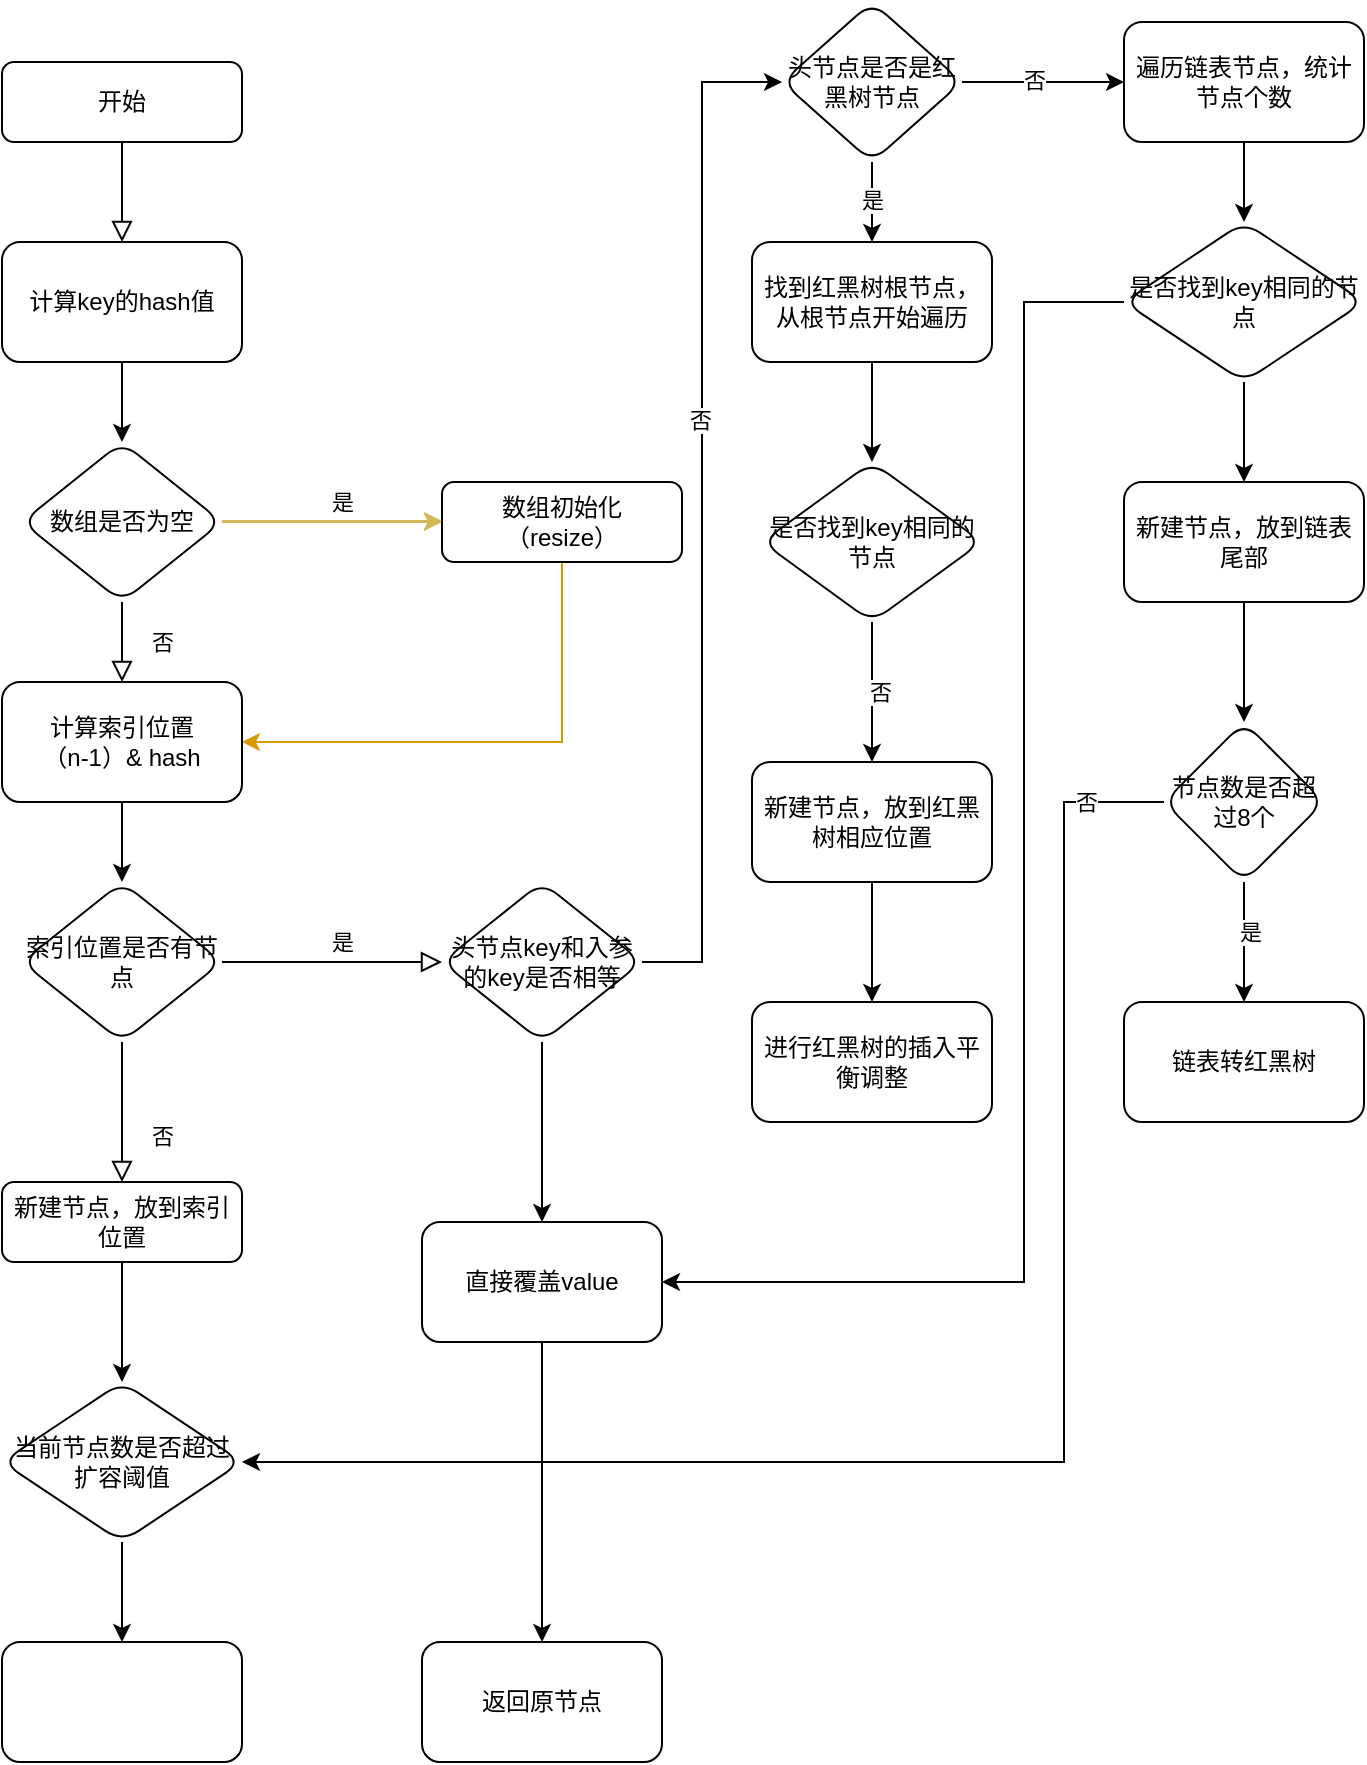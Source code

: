 <mxfile version="13.9.7" type="github">
  <diagram id="C5RBs43oDa-KdzZeNtuy" name="Page-1">
    <mxGraphModel dx="1422" dy="762" grid="1" gridSize="10" guides="1" tooltips="1" connect="1" arrows="1" fold="1" page="1" pageScale="1" pageWidth="827" pageHeight="1169" math="0" shadow="0">
      <root>
        <mxCell id="WIyWlLk6GJQsqaUBKTNV-0" />
        <mxCell id="WIyWlLk6GJQsqaUBKTNV-1" parent="WIyWlLk6GJQsqaUBKTNV-0" />
        <mxCell id="WIyWlLk6GJQsqaUBKTNV-2" value="" style="rounded=0;html=1;jettySize=auto;orthogonalLoop=1;fontSize=11;endArrow=block;endFill=0;endSize=8;strokeWidth=1;shadow=0;labelBackgroundColor=none;edgeStyle=orthogonalEdgeStyle;" parent="WIyWlLk6GJQsqaUBKTNV-1" source="WIyWlLk6GJQsqaUBKTNV-3" target="5ombPGLARPtzgqZEAuVn-0" edge="1">
          <mxGeometry relative="1" as="geometry" />
        </mxCell>
        <mxCell id="WIyWlLk6GJQsqaUBKTNV-3" value="开始" style="rounded=1;whiteSpace=wrap;html=1;fontSize=12;glass=0;strokeWidth=1;shadow=0;" parent="WIyWlLk6GJQsqaUBKTNV-1" vertex="1">
          <mxGeometry x="109" y="80" width="120" height="40" as="geometry" />
        </mxCell>
        <mxCell id="WIyWlLk6GJQsqaUBKTNV-4" value="否" style="rounded=0;html=1;jettySize=auto;orthogonalLoop=1;fontSize=11;endArrow=block;endFill=0;endSize=8;strokeWidth=1;shadow=0;labelBackgroundColor=none;edgeStyle=orthogonalEdgeStyle;entryX=0.5;entryY=0;entryDx=0;entryDy=0;" parent="WIyWlLk6GJQsqaUBKTNV-1" source="WIyWlLk6GJQsqaUBKTNV-6" target="5ombPGLARPtzgqZEAuVn-14" edge="1">
          <mxGeometry y="20" relative="1" as="geometry">
            <mxPoint as="offset" />
          </mxGeometry>
        </mxCell>
        <object label="" placeholders="1" id="5ombPGLARPtzgqZEAuVn-5">
          <mxCell style="edgeStyle=orthogonalEdgeStyle;rounded=0;orthogonalLoop=1;jettySize=auto;html=1;fillColor=#fff2cc;strokeColor=#d6b656;" edge="1" parent="WIyWlLk6GJQsqaUBKTNV-1" source="WIyWlLk6GJQsqaUBKTNV-6" target="WIyWlLk6GJQsqaUBKTNV-7">
            <mxGeometry relative="1" as="geometry" />
          </mxCell>
        </object>
        <mxCell id="WIyWlLk6GJQsqaUBKTNV-6" value="数组是否为空" style="rhombus;whiteSpace=wrap;html=1;rounded=1;shadow=0;strokeWidth=1;glass=0;" parent="WIyWlLk6GJQsqaUBKTNV-1" vertex="1">
          <mxGeometry x="119" y="270" width="100" height="80" as="geometry" />
        </mxCell>
        <mxCell id="5ombPGLARPtzgqZEAuVn-15" value="" style="edgeStyle=orthogonalEdgeStyle;rounded=0;orthogonalLoop=1;jettySize=auto;html=1;entryX=1;entryY=0.5;entryDx=0;entryDy=0;fillColor=#ffe6cc;strokeColor=#d79b00;" edge="1" parent="WIyWlLk6GJQsqaUBKTNV-1" source="WIyWlLk6GJQsqaUBKTNV-7" target="5ombPGLARPtzgqZEAuVn-14">
          <mxGeometry relative="1" as="geometry">
            <Array as="points">
              <mxPoint x="389" y="420" />
            </Array>
          </mxGeometry>
        </mxCell>
        <mxCell id="WIyWlLk6GJQsqaUBKTNV-7" value="数组初始化&lt;br&gt;（resize）" style="rounded=1;whiteSpace=wrap;html=1;fontSize=12;glass=0;strokeWidth=1;shadow=0;" parent="WIyWlLk6GJQsqaUBKTNV-1" vertex="1">
          <mxGeometry x="329" y="290" width="120" height="40" as="geometry" />
        </mxCell>
        <mxCell id="WIyWlLk6GJQsqaUBKTNV-8" value="否" style="rounded=0;html=1;jettySize=auto;orthogonalLoop=1;fontSize=11;endArrow=block;endFill=0;endSize=8;strokeWidth=1;shadow=0;labelBackgroundColor=none;edgeStyle=orthogonalEdgeStyle;" parent="WIyWlLk6GJQsqaUBKTNV-1" source="WIyWlLk6GJQsqaUBKTNV-10" target="WIyWlLk6GJQsqaUBKTNV-11" edge="1">
          <mxGeometry x="0.333" y="20" relative="1" as="geometry">
            <mxPoint as="offset" />
          </mxGeometry>
        </mxCell>
        <mxCell id="WIyWlLk6GJQsqaUBKTNV-9" value="是" style="edgeStyle=orthogonalEdgeStyle;rounded=0;html=1;jettySize=auto;orthogonalLoop=1;fontSize=11;endArrow=block;endFill=0;endSize=8;strokeWidth=1;shadow=0;labelBackgroundColor=none;" parent="WIyWlLk6GJQsqaUBKTNV-1" source="WIyWlLk6GJQsqaUBKTNV-10" edge="1">
          <mxGeometry x="0.091" y="10" relative="1" as="geometry">
            <mxPoint as="offset" />
            <mxPoint x="329" y="530" as="targetPoint" />
          </mxGeometry>
        </mxCell>
        <mxCell id="WIyWlLk6GJQsqaUBKTNV-10" value="索引位置是否有节点" style="rhombus;whiteSpace=wrap;html=1;rounded=1;shadow=0;strokeWidth=1;glass=0;" parent="WIyWlLk6GJQsqaUBKTNV-1" vertex="1">
          <mxGeometry x="119" y="490" width="100" height="80" as="geometry" />
        </mxCell>
        <mxCell id="5ombPGLARPtzgqZEAuVn-31" value="" style="edgeStyle=orthogonalEdgeStyle;rounded=0;orthogonalLoop=1;jettySize=auto;html=1;" edge="1" parent="WIyWlLk6GJQsqaUBKTNV-1" source="WIyWlLk6GJQsqaUBKTNV-11" target="5ombPGLARPtzgqZEAuVn-30">
          <mxGeometry relative="1" as="geometry" />
        </mxCell>
        <mxCell id="WIyWlLk6GJQsqaUBKTNV-11" value="新建节点，放到索引位置" style="rounded=1;whiteSpace=wrap;html=1;fontSize=12;glass=0;strokeWidth=1;shadow=0;" parent="WIyWlLk6GJQsqaUBKTNV-1" vertex="1">
          <mxGeometry x="109" y="640" width="120" height="40" as="geometry" />
        </mxCell>
        <mxCell id="5ombPGLARPtzgqZEAuVn-3" value="" style="edgeStyle=orthogonalEdgeStyle;rounded=0;orthogonalLoop=1;jettySize=auto;html=1;" edge="1" parent="WIyWlLk6GJQsqaUBKTNV-1" source="5ombPGLARPtzgqZEAuVn-0" target="WIyWlLk6GJQsqaUBKTNV-6">
          <mxGeometry relative="1" as="geometry" />
        </mxCell>
        <mxCell id="5ombPGLARPtzgqZEAuVn-0" value="&lt;span&gt;计算key的hash值&lt;/span&gt;" style="rounded=1;whiteSpace=wrap;html=1;" vertex="1" parent="WIyWlLk6GJQsqaUBKTNV-1">
          <mxGeometry x="109" y="170" width="120" height="60" as="geometry" />
        </mxCell>
        <object label="" placeholders="1" id="5ombPGLARPtzgqZEAuVn-11">
          <mxCell style="edgeStyle=orthogonalEdgeStyle;rounded=0;orthogonalLoop=1;jettySize=auto;html=1;fillColor=#fff2cc;strokeColor=#d6b656;" edge="1" parent="WIyWlLk6GJQsqaUBKTNV-1">
            <mxGeometry relative="1" as="geometry">
              <mxPoint x="219" y="309.5" as="sourcePoint" />
              <mxPoint x="329" y="309.5" as="targetPoint" />
            </mxGeometry>
          </mxCell>
        </object>
        <mxCell id="5ombPGLARPtzgqZEAuVn-12" value="是" style="edgeLabel;html=1;align=center;verticalAlign=middle;resizable=0;points=[];" vertex="1" connectable="0" parent="5ombPGLARPtzgqZEAuVn-11">
          <mxGeometry x="-0.291" relative="1" as="geometry">
            <mxPoint x="21" y="-9.5" as="offset" />
          </mxGeometry>
        </mxCell>
        <mxCell id="5ombPGLARPtzgqZEAuVn-33" value="" style="edgeStyle=orthogonalEdgeStyle;rounded=0;orthogonalLoop=1;jettySize=auto;html=1;" edge="1" parent="WIyWlLk6GJQsqaUBKTNV-1" source="5ombPGLARPtzgqZEAuVn-14" target="WIyWlLk6GJQsqaUBKTNV-10">
          <mxGeometry relative="1" as="geometry" />
        </mxCell>
        <mxCell id="5ombPGLARPtzgqZEAuVn-14" value="计算索引位置&lt;br&gt;（n-1）&amp;amp; hash" style="rounded=1;whiteSpace=wrap;html=1;" vertex="1" parent="WIyWlLk6GJQsqaUBKTNV-1">
          <mxGeometry x="109" y="390" width="120" height="60" as="geometry" />
        </mxCell>
        <mxCell id="5ombPGLARPtzgqZEAuVn-21" value="" style="edgeStyle=orthogonalEdgeStyle;rounded=0;orthogonalLoop=1;jettySize=auto;html=1;entryX=0;entryY=0.5;entryDx=0;entryDy=0;" edge="1" parent="WIyWlLk6GJQsqaUBKTNV-1" source="5ombPGLARPtzgqZEAuVn-17" target="5ombPGLARPtzgqZEAuVn-20">
          <mxGeometry relative="1" as="geometry">
            <Array as="points">
              <mxPoint x="459" y="530" />
              <mxPoint x="459" y="90" />
            </Array>
          </mxGeometry>
        </mxCell>
        <mxCell id="5ombPGLARPtzgqZEAuVn-36" value="否" style="edgeLabel;html=1;align=center;verticalAlign=middle;resizable=0;points=[];" vertex="1" connectable="0" parent="5ombPGLARPtzgqZEAuVn-21">
          <mxGeometry x="0.18" y="1" relative="1" as="geometry">
            <mxPoint as="offset" />
          </mxGeometry>
        </mxCell>
        <mxCell id="5ombPGLARPtzgqZEAuVn-54" value="" style="edgeStyle=orthogonalEdgeStyle;rounded=0;orthogonalLoop=1;jettySize=auto;html=1;" edge="1" parent="WIyWlLk6GJQsqaUBKTNV-1" source="5ombPGLARPtzgqZEAuVn-17" target="5ombPGLARPtzgqZEAuVn-53">
          <mxGeometry relative="1" as="geometry" />
        </mxCell>
        <mxCell id="5ombPGLARPtzgqZEAuVn-17" value="头节点key和入参的key是否相等" style="rhombus;whiteSpace=wrap;html=1;rounded=1;shadow=0;strokeWidth=1;glass=0;" vertex="1" parent="WIyWlLk6GJQsqaUBKTNV-1">
          <mxGeometry x="329" y="490" width="100" height="80" as="geometry" />
        </mxCell>
        <mxCell id="5ombPGLARPtzgqZEAuVn-23" value="" style="edgeStyle=orthogonalEdgeStyle;rounded=0;orthogonalLoop=1;jettySize=auto;html=1;" edge="1" parent="WIyWlLk6GJQsqaUBKTNV-1" source="5ombPGLARPtzgqZEAuVn-20" target="5ombPGLARPtzgqZEAuVn-22">
          <mxGeometry relative="1" as="geometry" />
        </mxCell>
        <mxCell id="5ombPGLARPtzgqZEAuVn-34" value="是" style="edgeLabel;html=1;align=center;verticalAlign=middle;resizable=0;points=[];" vertex="1" connectable="0" parent="5ombPGLARPtzgqZEAuVn-23">
          <mxGeometry x="-0.05" relative="1" as="geometry">
            <mxPoint as="offset" />
          </mxGeometry>
        </mxCell>
        <mxCell id="5ombPGLARPtzgqZEAuVn-40" value="" style="edgeStyle=orthogonalEdgeStyle;rounded=0;orthogonalLoop=1;jettySize=auto;html=1;" edge="1" parent="WIyWlLk6GJQsqaUBKTNV-1" source="5ombPGLARPtzgqZEAuVn-20" target="5ombPGLARPtzgqZEAuVn-39">
          <mxGeometry relative="1" as="geometry" />
        </mxCell>
        <mxCell id="5ombPGLARPtzgqZEAuVn-41" value="否" style="edgeLabel;html=1;align=center;verticalAlign=middle;resizable=0;points=[];" vertex="1" connectable="0" parent="5ombPGLARPtzgqZEAuVn-40">
          <mxGeometry x="-0.111" y="1" relative="1" as="geometry">
            <mxPoint as="offset" />
          </mxGeometry>
        </mxCell>
        <mxCell id="5ombPGLARPtzgqZEAuVn-20" value="头节点是否是红黑树节点" style="rhombus;whiteSpace=wrap;html=1;rounded=1;shadow=0;strokeWidth=1;glass=0;" vertex="1" parent="WIyWlLk6GJQsqaUBKTNV-1">
          <mxGeometry x="499" y="50" width="90" height="80" as="geometry" />
        </mxCell>
        <mxCell id="5ombPGLARPtzgqZEAuVn-25" value="" style="edgeStyle=orthogonalEdgeStyle;rounded=0;orthogonalLoop=1;jettySize=auto;html=1;" edge="1" parent="WIyWlLk6GJQsqaUBKTNV-1" source="5ombPGLARPtzgqZEAuVn-22" target="5ombPGLARPtzgqZEAuVn-24">
          <mxGeometry relative="1" as="geometry" />
        </mxCell>
        <mxCell id="5ombPGLARPtzgqZEAuVn-22" value="找到红黑树根节点，从根节点开始遍历" style="rounded=1;whiteSpace=wrap;html=1;" vertex="1" parent="WIyWlLk6GJQsqaUBKTNV-1">
          <mxGeometry x="484" y="170" width="120" height="60" as="geometry" />
        </mxCell>
        <mxCell id="5ombPGLARPtzgqZEAuVn-27" value="" style="edgeStyle=orthogonalEdgeStyle;rounded=0;orthogonalLoop=1;jettySize=auto;html=1;" edge="1" parent="WIyWlLk6GJQsqaUBKTNV-1" source="5ombPGLARPtzgqZEAuVn-24" target="5ombPGLARPtzgqZEAuVn-26">
          <mxGeometry relative="1" as="geometry" />
        </mxCell>
        <mxCell id="5ombPGLARPtzgqZEAuVn-35" value="否" style="edgeLabel;html=1;align=center;verticalAlign=middle;resizable=0;points=[];" vertex="1" connectable="0" parent="5ombPGLARPtzgqZEAuVn-27">
          <mxGeometry y="4" relative="1" as="geometry">
            <mxPoint as="offset" />
          </mxGeometry>
        </mxCell>
        <mxCell id="5ombPGLARPtzgqZEAuVn-24" value="是否找到key相同的节点" style="rhombus;whiteSpace=wrap;html=1;rounded=1;shadow=0;strokeWidth=1;glass=0;" vertex="1" parent="WIyWlLk6GJQsqaUBKTNV-1">
          <mxGeometry x="489" y="280" width="110" height="80" as="geometry" />
        </mxCell>
        <mxCell id="5ombPGLARPtzgqZEAuVn-29" value="" style="edgeStyle=orthogonalEdgeStyle;rounded=0;orthogonalLoop=1;jettySize=auto;html=1;" edge="1" parent="WIyWlLk6GJQsqaUBKTNV-1" source="5ombPGLARPtzgqZEAuVn-26" target="5ombPGLARPtzgqZEAuVn-28">
          <mxGeometry relative="1" as="geometry" />
        </mxCell>
        <mxCell id="5ombPGLARPtzgqZEAuVn-26" value="新建节点，放到红黑树相应位置" style="rounded=1;whiteSpace=wrap;html=1;" vertex="1" parent="WIyWlLk6GJQsqaUBKTNV-1">
          <mxGeometry x="484" y="430" width="120" height="60" as="geometry" />
        </mxCell>
        <mxCell id="5ombPGLARPtzgqZEAuVn-28" value="进行红黑树的插入平衡调整" style="rounded=1;whiteSpace=wrap;html=1;" vertex="1" parent="WIyWlLk6GJQsqaUBKTNV-1">
          <mxGeometry x="484" y="550" width="120" height="60" as="geometry" />
        </mxCell>
        <mxCell id="5ombPGLARPtzgqZEAuVn-60" value="" style="edgeStyle=orthogonalEdgeStyle;rounded=0;orthogonalLoop=1;jettySize=auto;html=1;" edge="1" parent="WIyWlLk6GJQsqaUBKTNV-1" source="5ombPGLARPtzgqZEAuVn-30" target="5ombPGLARPtzgqZEAuVn-59">
          <mxGeometry relative="1" as="geometry" />
        </mxCell>
        <mxCell id="5ombPGLARPtzgqZEAuVn-30" value="当前节点数是否超过扩容阈值" style="rhombus;whiteSpace=wrap;html=1;rounded=1;shadow=0;strokeWidth=1;glass=0;" vertex="1" parent="WIyWlLk6GJQsqaUBKTNV-1">
          <mxGeometry x="109" y="740" width="120" height="80" as="geometry" />
        </mxCell>
        <mxCell id="5ombPGLARPtzgqZEAuVn-43" value="" style="edgeStyle=orthogonalEdgeStyle;rounded=0;orthogonalLoop=1;jettySize=auto;html=1;" edge="1" parent="WIyWlLk6GJQsqaUBKTNV-1" source="5ombPGLARPtzgqZEAuVn-39" target="5ombPGLARPtzgqZEAuVn-42">
          <mxGeometry relative="1" as="geometry" />
        </mxCell>
        <mxCell id="5ombPGLARPtzgqZEAuVn-39" value="遍历链表节点，统计节点个数" style="whiteSpace=wrap;html=1;rounded=1;shadow=0;strokeWidth=1;glass=0;" vertex="1" parent="WIyWlLk6GJQsqaUBKTNV-1">
          <mxGeometry x="670" y="60" width="120" height="60" as="geometry" />
        </mxCell>
        <mxCell id="5ombPGLARPtzgqZEAuVn-45" value="" style="edgeStyle=orthogonalEdgeStyle;rounded=0;orthogonalLoop=1;jettySize=auto;html=1;" edge="1" parent="WIyWlLk6GJQsqaUBKTNV-1" source="5ombPGLARPtzgqZEAuVn-42" target="5ombPGLARPtzgqZEAuVn-44">
          <mxGeometry relative="1" as="geometry" />
        </mxCell>
        <mxCell id="5ombPGLARPtzgqZEAuVn-57" value="" style="edgeStyle=orthogonalEdgeStyle;rounded=0;orthogonalLoop=1;jettySize=auto;html=1;entryX=1;entryY=0.5;entryDx=0;entryDy=0;" edge="1" parent="WIyWlLk6GJQsqaUBKTNV-1" source="5ombPGLARPtzgqZEAuVn-42" target="5ombPGLARPtzgqZEAuVn-53">
          <mxGeometry relative="1" as="geometry">
            <mxPoint x="640" y="710" as="targetPoint" />
            <Array as="points">
              <mxPoint x="620" y="200" />
              <mxPoint x="620" y="690" />
            </Array>
          </mxGeometry>
        </mxCell>
        <mxCell id="5ombPGLARPtzgqZEAuVn-42" value="是否找到key相同的节点" style="rhombus;whiteSpace=wrap;html=1;rounded=1;shadow=0;strokeWidth=1;glass=0;" vertex="1" parent="WIyWlLk6GJQsqaUBKTNV-1">
          <mxGeometry x="670" y="160" width="120" height="80" as="geometry" />
        </mxCell>
        <mxCell id="5ombPGLARPtzgqZEAuVn-47" value="" style="edgeStyle=orthogonalEdgeStyle;rounded=0;orthogonalLoop=1;jettySize=auto;html=1;" edge="1" parent="WIyWlLk6GJQsqaUBKTNV-1" source="5ombPGLARPtzgqZEAuVn-44" target="5ombPGLARPtzgqZEAuVn-46">
          <mxGeometry relative="1" as="geometry" />
        </mxCell>
        <mxCell id="5ombPGLARPtzgqZEAuVn-44" value="新建节点，放到链表尾部" style="whiteSpace=wrap;html=1;rounded=1;shadow=0;strokeWidth=1;glass=0;" vertex="1" parent="WIyWlLk6GJQsqaUBKTNV-1">
          <mxGeometry x="670" y="290" width="120" height="60" as="geometry" />
        </mxCell>
        <mxCell id="5ombPGLARPtzgqZEAuVn-49" value="" style="edgeStyle=orthogonalEdgeStyle;rounded=0;orthogonalLoop=1;jettySize=auto;html=1;" edge="1" parent="WIyWlLk6GJQsqaUBKTNV-1" source="5ombPGLARPtzgqZEAuVn-46" target="5ombPGLARPtzgqZEAuVn-48">
          <mxGeometry relative="1" as="geometry" />
        </mxCell>
        <mxCell id="5ombPGLARPtzgqZEAuVn-50" value="是" style="edgeLabel;html=1;align=center;verticalAlign=middle;resizable=0;points=[];" vertex="1" connectable="0" parent="5ombPGLARPtzgqZEAuVn-49">
          <mxGeometry x="-0.167" y="3" relative="1" as="geometry">
            <mxPoint as="offset" />
          </mxGeometry>
        </mxCell>
        <mxCell id="5ombPGLARPtzgqZEAuVn-51" value="" style="edgeStyle=orthogonalEdgeStyle;rounded=0;orthogonalLoop=1;jettySize=auto;html=1;entryX=1;entryY=0.5;entryDx=0;entryDy=0;" edge="1" parent="WIyWlLk6GJQsqaUBKTNV-1" source="5ombPGLARPtzgqZEAuVn-46" target="5ombPGLARPtzgqZEAuVn-30">
          <mxGeometry relative="1" as="geometry">
            <Array as="points">
              <mxPoint x="640" y="450" />
              <mxPoint x="640" y="780" />
            </Array>
          </mxGeometry>
        </mxCell>
        <mxCell id="5ombPGLARPtzgqZEAuVn-52" value="否" style="edgeLabel;html=1;align=center;verticalAlign=middle;resizable=0;points=[];" vertex="1" connectable="0" parent="5ombPGLARPtzgqZEAuVn-51">
          <mxGeometry x="-0.901" relative="1" as="geometry">
            <mxPoint as="offset" />
          </mxGeometry>
        </mxCell>
        <mxCell id="5ombPGLARPtzgqZEAuVn-46" value="节点数是否超过8个" style="rhombus;whiteSpace=wrap;html=1;rounded=1;shadow=0;strokeWidth=1;glass=0;" vertex="1" parent="WIyWlLk6GJQsqaUBKTNV-1">
          <mxGeometry x="690" y="410" width="80" height="80" as="geometry" />
        </mxCell>
        <mxCell id="5ombPGLARPtzgqZEAuVn-48" value="链表转红黑树" style="whiteSpace=wrap;html=1;rounded=1;shadow=0;strokeWidth=1;glass=0;" vertex="1" parent="WIyWlLk6GJQsqaUBKTNV-1">
          <mxGeometry x="670" y="550" width="120" height="60" as="geometry" />
        </mxCell>
        <mxCell id="5ombPGLARPtzgqZEAuVn-56" value="" style="edgeStyle=orthogonalEdgeStyle;rounded=0;orthogonalLoop=1;jettySize=auto;html=1;" edge="1" parent="WIyWlLk6GJQsqaUBKTNV-1" source="5ombPGLARPtzgqZEAuVn-53" target="5ombPGLARPtzgqZEAuVn-55">
          <mxGeometry relative="1" as="geometry" />
        </mxCell>
        <mxCell id="5ombPGLARPtzgqZEAuVn-53" value="直接覆盖value" style="whiteSpace=wrap;html=1;rounded=1;shadow=0;strokeWidth=1;glass=0;" vertex="1" parent="WIyWlLk6GJQsqaUBKTNV-1">
          <mxGeometry x="319" y="660" width="120" height="60" as="geometry" />
        </mxCell>
        <mxCell id="5ombPGLARPtzgqZEAuVn-55" value="返回原节点" style="whiteSpace=wrap;html=1;rounded=1;shadow=0;strokeWidth=1;glass=0;" vertex="1" parent="WIyWlLk6GJQsqaUBKTNV-1">
          <mxGeometry x="319" y="870" width="120" height="60" as="geometry" />
        </mxCell>
        <mxCell id="5ombPGLARPtzgqZEAuVn-59" value="" style="whiteSpace=wrap;html=1;rounded=1;shadow=0;strokeWidth=1;glass=0;" vertex="1" parent="WIyWlLk6GJQsqaUBKTNV-1">
          <mxGeometry x="109" y="870" width="120" height="60" as="geometry" />
        </mxCell>
      </root>
    </mxGraphModel>
  </diagram>
</mxfile>
